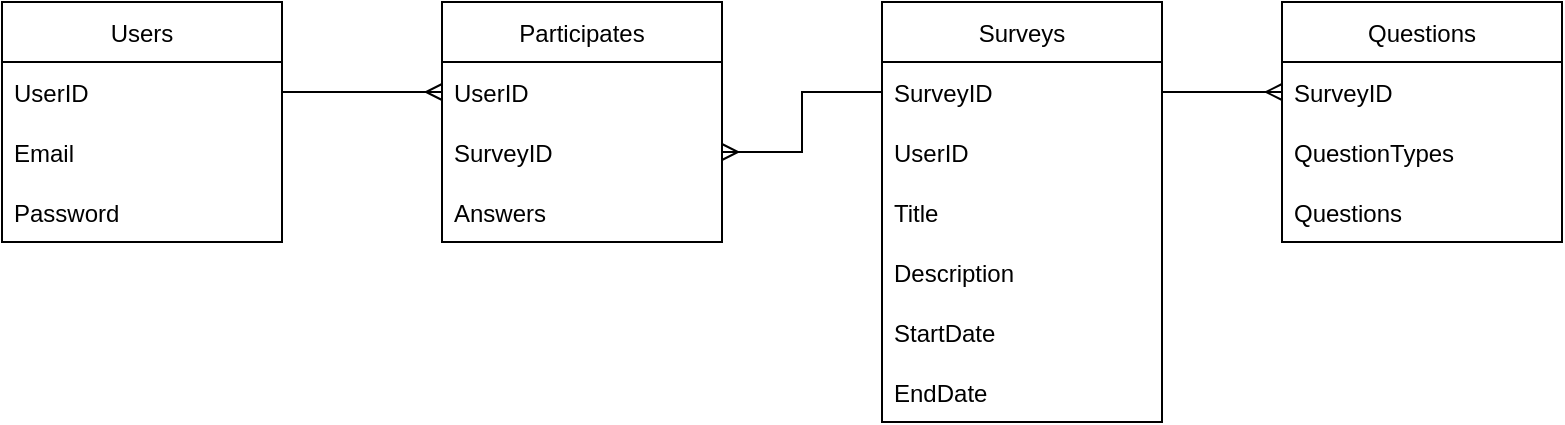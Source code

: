 <mxfile>
    <diagram id="5VdfuivbJUWkd9aEnNU3" name="Page-1">
        <mxGraphModel dx="1973" dy="504" grid="1" gridSize="10" guides="1" tooltips="1" connect="1" arrows="1" fold="1" page="0" pageScale="1" pageWidth="850" pageHeight="1100" math="0" shadow="0">
            <root>
                <mxCell id="0"/>
                <mxCell id="1" parent="0"/>
                <mxCell id="15" value="Users" style="swimlane;fontStyle=0;childLayout=stackLayout;horizontal=1;startSize=30;horizontalStack=0;resizeParent=1;resizeParentMax=0;resizeLast=0;collapsible=1;marginBottom=0;" vertex="1" parent="1">
                    <mxGeometry x="-280" y="40" width="140" height="120" as="geometry"/>
                </mxCell>
                <mxCell id="18" value="UserID" style="text;strokeColor=none;fillColor=none;align=left;verticalAlign=middle;spacingLeft=4;spacingRight=4;overflow=hidden;points=[[0,0.5],[1,0.5]];portConstraint=eastwest;rotatable=0;" vertex="1" parent="15">
                    <mxGeometry y="30" width="140" height="30" as="geometry"/>
                </mxCell>
                <mxCell id="16" value="Email" style="text;strokeColor=none;fillColor=none;align=left;verticalAlign=middle;spacingLeft=4;spacingRight=4;overflow=hidden;points=[[0,0.5],[1,0.5]];portConstraint=eastwest;rotatable=0;" vertex="1" parent="15">
                    <mxGeometry y="60" width="140" height="30" as="geometry"/>
                </mxCell>
                <mxCell id="17" value="Password" style="text;strokeColor=none;fillColor=none;align=left;verticalAlign=middle;spacingLeft=4;spacingRight=4;overflow=hidden;points=[[0,0.5],[1,0.5]];portConstraint=eastwest;rotatable=0;" vertex="1" parent="15">
                    <mxGeometry y="90" width="140" height="30" as="geometry"/>
                </mxCell>
                <mxCell id="19" value="Surveys" style="swimlane;fontStyle=0;childLayout=stackLayout;horizontal=1;startSize=30;horizontalStack=0;resizeParent=1;resizeParentMax=0;resizeLast=0;collapsible=1;marginBottom=0;" vertex="1" parent="1">
                    <mxGeometry x="160" y="40" width="140" height="210" as="geometry"/>
                </mxCell>
                <mxCell id="20" value="SurveyID" style="text;strokeColor=none;fillColor=none;align=left;verticalAlign=middle;spacingLeft=4;spacingRight=4;overflow=hidden;points=[[0,0.5],[1,0.5]];portConstraint=eastwest;rotatable=0;" vertex="1" parent="19">
                    <mxGeometry y="30" width="140" height="30" as="geometry"/>
                </mxCell>
                <mxCell id="29" value="UserID" style="text;strokeColor=none;fillColor=none;align=left;verticalAlign=middle;spacingLeft=4;spacingRight=4;overflow=hidden;points=[[0,0.5],[1,0.5]];portConstraint=eastwest;rotatable=0;" vertex="1" parent="19">
                    <mxGeometry y="60" width="140" height="30" as="geometry"/>
                </mxCell>
                <mxCell id="21" value="Title" style="text;strokeColor=none;fillColor=none;align=left;verticalAlign=middle;spacingLeft=4;spacingRight=4;overflow=hidden;points=[[0,0.5],[1,0.5]];portConstraint=eastwest;rotatable=0;" vertex="1" parent="19">
                    <mxGeometry y="90" width="140" height="30" as="geometry"/>
                </mxCell>
                <mxCell id="23" value="Description" style="text;strokeColor=none;fillColor=none;align=left;verticalAlign=middle;spacingLeft=4;spacingRight=4;overflow=hidden;points=[[0,0.5],[1,0.5]];portConstraint=eastwest;rotatable=0;" vertex="1" parent="19">
                    <mxGeometry y="120" width="140" height="30" as="geometry"/>
                </mxCell>
                <mxCell id="24" value="StartDate" style="text;strokeColor=none;fillColor=none;align=left;verticalAlign=middle;spacingLeft=4;spacingRight=4;overflow=hidden;points=[[0,0.5],[1,0.5]];portConstraint=eastwest;rotatable=0;" vertex="1" parent="19">
                    <mxGeometry y="150" width="140" height="30" as="geometry"/>
                </mxCell>
                <mxCell id="25" value="EndDate" style="text;strokeColor=none;fillColor=none;align=left;verticalAlign=middle;spacingLeft=4;spacingRight=4;overflow=hidden;points=[[0,0.5],[1,0.5]];portConstraint=eastwest;rotatable=0;" vertex="1" parent="19">
                    <mxGeometry y="180" width="140" height="30" as="geometry"/>
                </mxCell>
                <mxCell id="30" value="Questions" style="swimlane;fontStyle=0;childLayout=stackLayout;horizontal=1;startSize=30;horizontalStack=0;resizeParent=1;resizeParentMax=0;resizeLast=0;collapsible=1;marginBottom=0;" vertex="1" parent="1">
                    <mxGeometry x="360" y="40" width="140" height="120" as="geometry"/>
                </mxCell>
                <mxCell id="31" value="SurveyID" style="text;strokeColor=none;fillColor=none;align=left;verticalAlign=middle;spacingLeft=4;spacingRight=4;overflow=hidden;points=[[0,0.5],[1,0.5]];portConstraint=eastwest;rotatable=0;" vertex="1" parent="30">
                    <mxGeometry y="30" width="140" height="30" as="geometry"/>
                </mxCell>
                <mxCell id="32" value="QuestionTypes" style="text;strokeColor=none;fillColor=none;align=left;verticalAlign=middle;spacingLeft=4;spacingRight=4;overflow=hidden;points=[[0,0.5],[1,0.5]];portConstraint=eastwest;rotatable=0;" vertex="1" parent="30">
                    <mxGeometry y="60" width="140" height="30" as="geometry"/>
                </mxCell>
                <mxCell id="38" value="Questions" style="text;strokeColor=none;fillColor=none;align=left;verticalAlign=middle;spacingLeft=4;spacingRight=4;overflow=hidden;points=[[0,0.5],[1,0.5]];portConstraint=eastwest;rotatable=0;" vertex="1" parent="30">
                    <mxGeometry y="90" width="140" height="30" as="geometry"/>
                </mxCell>
                <mxCell id="34" value="Participates" style="swimlane;fontStyle=0;childLayout=stackLayout;horizontal=1;startSize=30;horizontalStack=0;resizeParent=1;resizeParentMax=0;resizeLast=0;collapsible=1;marginBottom=0;" vertex="1" parent="1">
                    <mxGeometry x="-60" y="40" width="140" height="120" as="geometry"/>
                </mxCell>
                <mxCell id="35" value="UserID" style="text;strokeColor=none;fillColor=none;align=left;verticalAlign=middle;spacingLeft=4;spacingRight=4;overflow=hidden;points=[[0,0.5],[1,0.5]];portConstraint=eastwest;rotatable=0;" vertex="1" parent="34">
                    <mxGeometry y="30" width="140" height="30" as="geometry"/>
                </mxCell>
                <mxCell id="36" value="SurveyID" style="text;strokeColor=none;fillColor=none;align=left;verticalAlign=middle;spacingLeft=4;spacingRight=4;overflow=hidden;points=[[0,0.5],[1,0.5]];portConstraint=eastwest;rotatable=0;" vertex="1" parent="34">
                    <mxGeometry y="60" width="140" height="30" as="geometry"/>
                </mxCell>
                <mxCell id="37" value="Answers" style="text;strokeColor=none;fillColor=none;align=left;verticalAlign=middle;spacingLeft=4;spacingRight=4;overflow=hidden;points=[[0,0.5],[1,0.5]];portConstraint=eastwest;rotatable=0;" vertex="1" parent="34">
                    <mxGeometry y="90" width="140" height="30" as="geometry"/>
                </mxCell>
                <mxCell id="39" style="edgeStyle=none;html=1;exitX=1;exitY=0.5;exitDx=0;exitDy=0;entryX=0;entryY=0.5;entryDx=0;entryDy=0;endArrow=ERmany;endFill=0;" edge="1" parent="1" source="18" target="35">
                    <mxGeometry relative="1" as="geometry"/>
                </mxCell>
                <mxCell id="40" style="edgeStyle=orthogonalEdgeStyle;html=1;exitX=1;exitY=0.5;exitDx=0;exitDy=0;entryX=0;entryY=0.5;entryDx=0;entryDy=0;rounded=0;endArrow=none;endFill=0;startArrow=ERmany;startFill=0;" edge="1" parent="1" source="36" target="20">
                    <mxGeometry relative="1" as="geometry"/>
                </mxCell>
                <mxCell id="43" style="edgeStyle=orthogonalEdgeStyle;rounded=0;html=1;exitX=1;exitY=0.5;exitDx=0;exitDy=0;entryX=0;entryY=0.5;entryDx=0;entryDy=0;endArrow=ERmany;endFill=0;" edge="1" parent="1" source="20" target="31">
                    <mxGeometry relative="1" as="geometry"/>
                </mxCell>
            </root>
        </mxGraphModel>
    </diagram>
</mxfile>